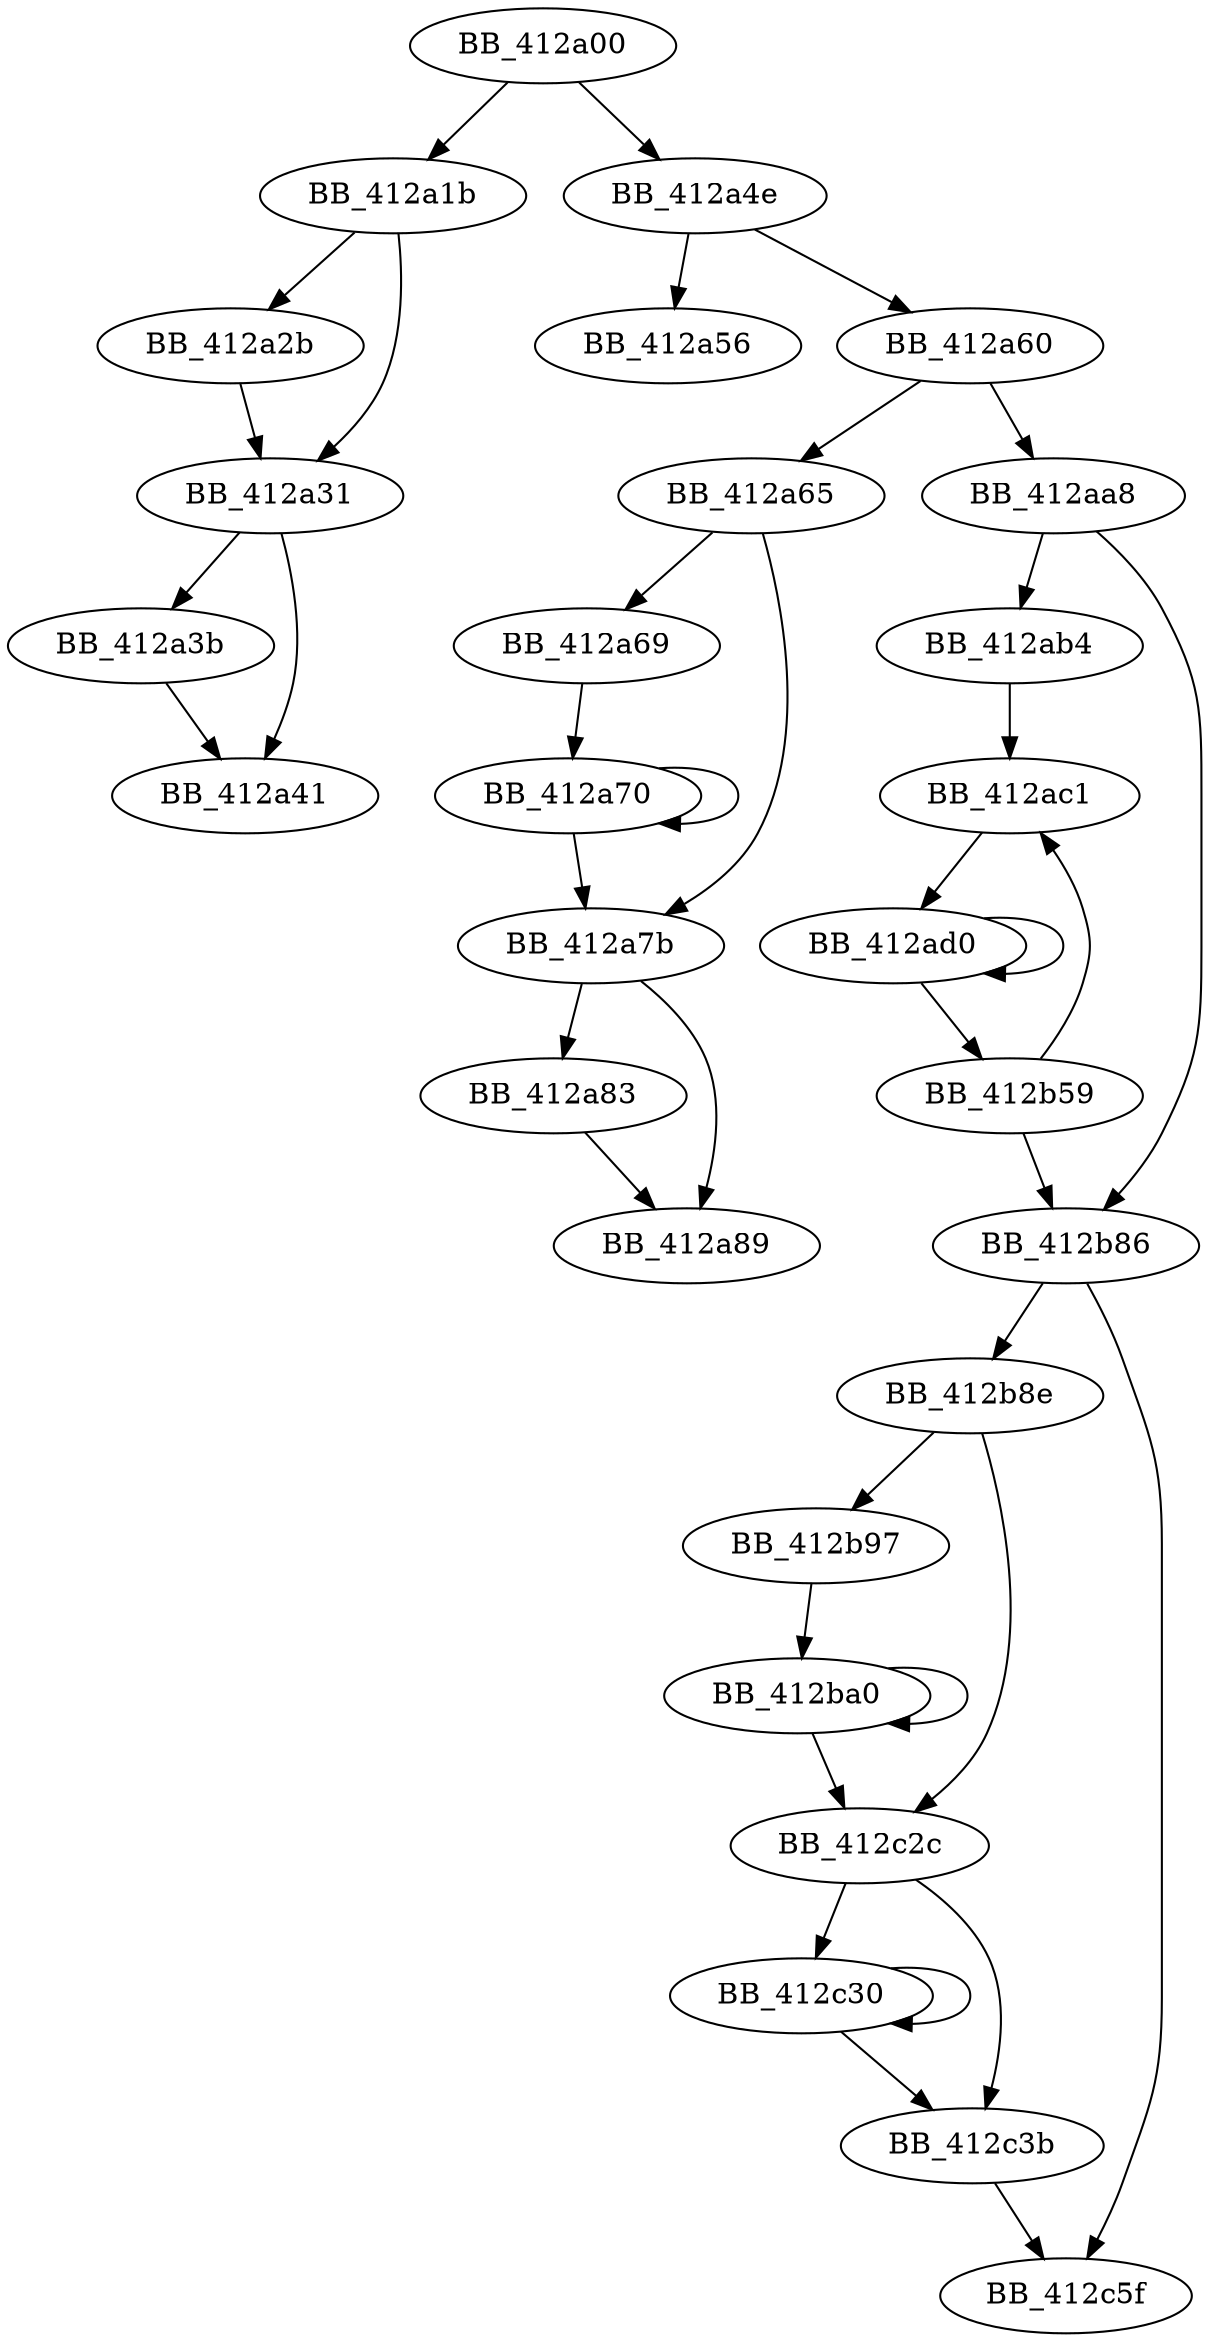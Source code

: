 DiGraph sub_412A00{
BB_412a00->BB_412a1b
BB_412a00->BB_412a4e
BB_412a1b->BB_412a2b
BB_412a1b->BB_412a31
BB_412a2b->BB_412a31
BB_412a31->BB_412a3b
BB_412a31->BB_412a41
BB_412a3b->BB_412a41
BB_412a4e->BB_412a56
BB_412a4e->BB_412a60
BB_412a60->BB_412a65
BB_412a60->BB_412aa8
BB_412a65->BB_412a69
BB_412a65->BB_412a7b
BB_412a69->BB_412a70
BB_412a70->BB_412a70
BB_412a70->BB_412a7b
BB_412a7b->BB_412a83
BB_412a7b->BB_412a89
BB_412a83->BB_412a89
BB_412aa8->BB_412ab4
BB_412aa8->BB_412b86
BB_412ab4->BB_412ac1
BB_412ac1->BB_412ad0
BB_412ad0->BB_412ad0
BB_412ad0->BB_412b59
BB_412b59->BB_412ac1
BB_412b59->BB_412b86
BB_412b86->BB_412b8e
BB_412b86->BB_412c5f
BB_412b8e->BB_412b97
BB_412b8e->BB_412c2c
BB_412b97->BB_412ba0
BB_412ba0->BB_412ba0
BB_412ba0->BB_412c2c
BB_412c2c->BB_412c30
BB_412c2c->BB_412c3b
BB_412c30->BB_412c30
BB_412c30->BB_412c3b
BB_412c3b->BB_412c5f
}
